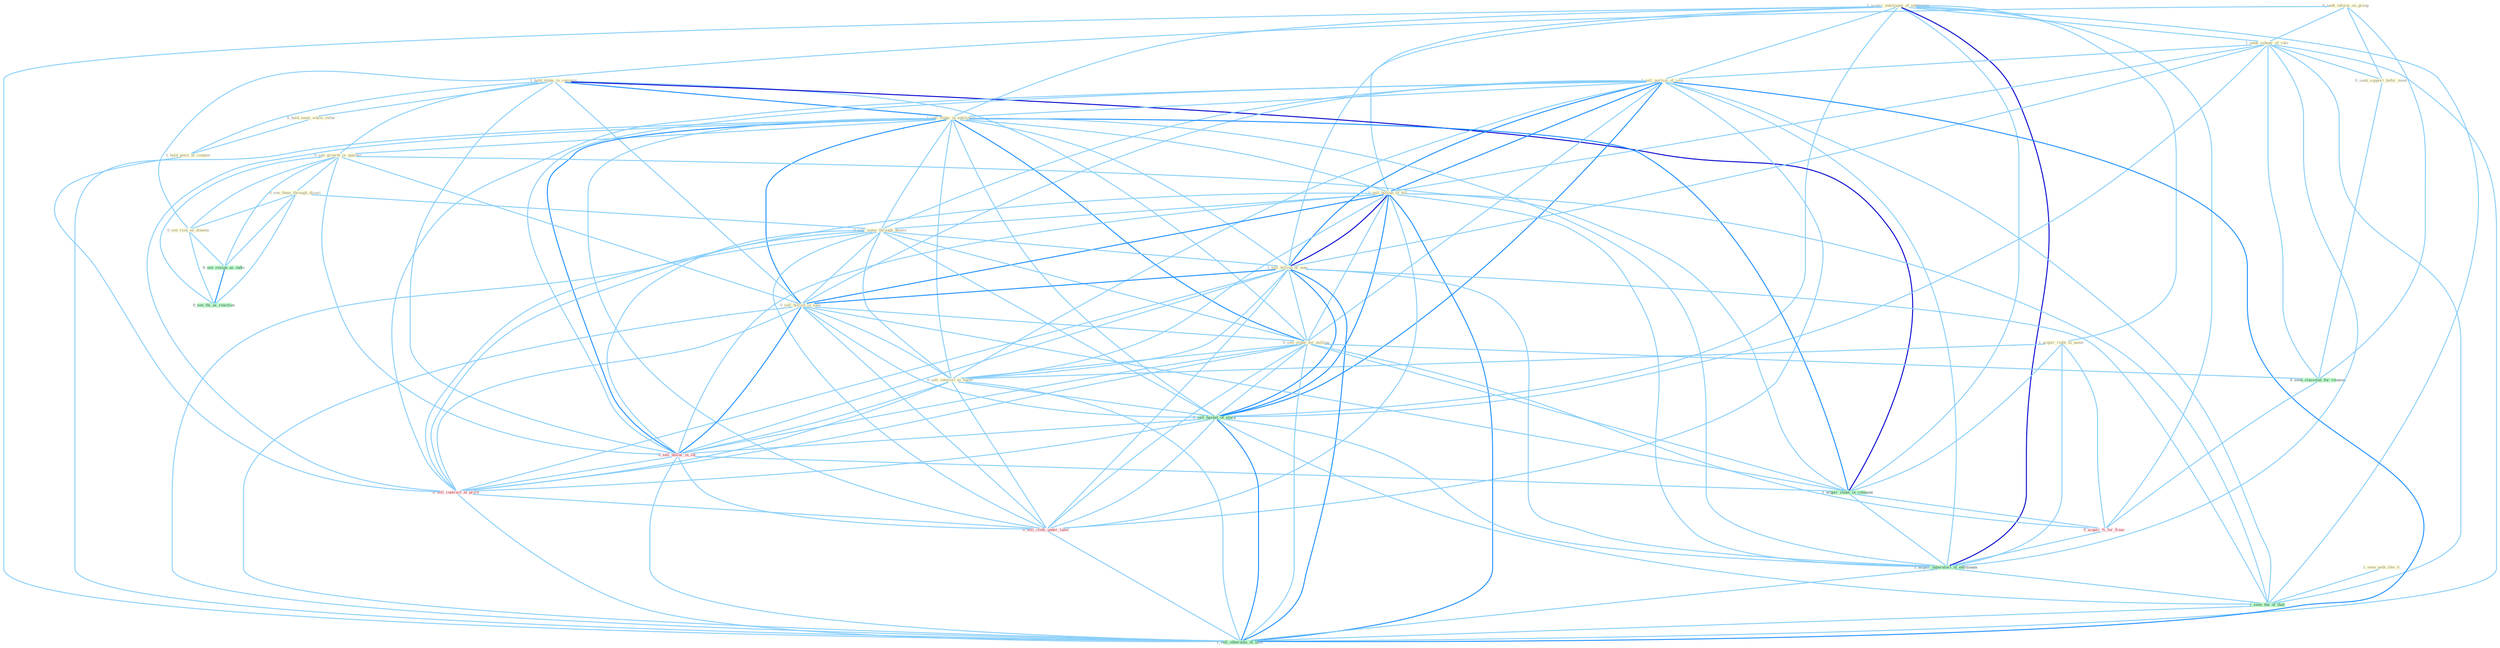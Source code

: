 Graph G{ 
    node
    [shape=polygon,style=filled,width=.5,height=.06,color="#BDFCC9",fixedsize=true,fontsize=4,
    fontcolor="#2f4f4f"];
    {node
    [color="#ffffe0", fontcolor="#8b7d6b"] "0_seek_inform_on_group " "1_acquir_entitynam_of_entitynam " "1_hold_stake_in_compani " "1_seek_rehear_of_rule " "1_sell_portion_of_issu " "1_sell_stake_in_entitynam " "0_hold_meet_while_refus " "0_see_growth_in_quarter " "0_see_them_through_disast " "1_sell_billion_of_bill " "0_sell_some_through_dealer " "1_acquir_right_to_name " "1_sell_billion_of_note " "0_sell_billion_in_sale " "1_hold_posit_at_counter " "0_see_risk_on_dimens " "0_sell_stake_for_million " "0_sell_interest_to_buyer " "1_seen_noth_like_it " "0_seek_support_befor_meet "}
{node [color="#fff0f5", fontcolor="#b22222"] "0_sell_dollar_in_lot " "0_acquir_%_for_franc " "0_sell_contract_at_price " "0_sell_cloth_under_label "}
edge [color="#B0E2FF"];

	"0_seek_inform_on_group " -- "1_seek_rehear_of_rule " [w="1", color="#87cefa" ];
	"0_seek_inform_on_group " -- "0_see_risk_on_dimens " [w="1", color="#87cefa" ];
	"0_seek_inform_on_group " -- "0_seek_support_befor_meet " [w="1", color="#87cefa" ];
	"0_seek_inform_on_group " -- "0_seek_classmat_for_reunion " [w="1", color="#87cefa" ];
	"1_acquir_entitynam_of_entitynam " -- "1_seek_rehear_of_rule " [w="1", color="#87cefa" ];
	"1_acquir_entitynam_of_entitynam " -- "1_sell_portion_of_issu " [w="1", color="#87cefa" ];
	"1_acquir_entitynam_of_entitynam " -- "1_sell_stake_in_entitynam " [w="1", color="#87cefa" ];
	"1_acquir_entitynam_of_entitynam " -- "1_sell_billion_of_bill " [w="1", color="#87cefa" ];
	"1_acquir_entitynam_of_entitynam " -- "1_acquir_right_to_name " [w="1", color="#87cefa" ];
	"1_acquir_entitynam_of_entitynam " -- "1_sell_billion_of_note " [w="1", color="#87cefa" ];
	"1_acquir_entitynam_of_entitynam " -- "1_sell_basket_of_stock " [w="1", color="#87cefa" ];
	"1_acquir_entitynam_of_entitynam " -- "1_acquir_stake_in_compani " [w="1", color="#87cefa" ];
	"1_acquir_entitynam_of_entitynam " -- "0_acquir_%_for_franc " [w="1", color="#87cefa" ];
	"1_acquir_entitynam_of_entitynam " -- "1_acquir_laboratori_of_entitynam " [w="3", color="#0000cd" , len=0.6];
	"1_acquir_entitynam_of_entitynam " -- "1_seen_the_of_that " [w="1", color="#87cefa" ];
	"1_acquir_entitynam_of_entitynam " -- "1_sell_othernum_of_offic " [w="1", color="#87cefa" ];
	"1_hold_stake_in_compani " -- "1_sell_stake_in_entitynam " [w="2", color="#1e90ff" , len=0.8];
	"1_hold_stake_in_compani " -- "0_hold_meet_while_refus " [w="1", color="#87cefa" ];
	"1_hold_stake_in_compani " -- "0_see_growth_in_quarter " [w="1", color="#87cefa" ];
	"1_hold_stake_in_compani " -- "0_sell_billion_in_sale " [w="1", color="#87cefa" ];
	"1_hold_stake_in_compani " -- "1_hold_posit_at_counter " [w="1", color="#87cefa" ];
	"1_hold_stake_in_compani " -- "0_sell_stake_for_million " [w="1", color="#87cefa" ];
	"1_hold_stake_in_compani " -- "0_sell_dollar_in_lot " [w="1", color="#87cefa" ];
	"1_hold_stake_in_compani " -- "1_acquir_stake_in_compani " [w="3", color="#0000cd" , len=0.6];
	"1_seek_rehear_of_rule " -- "1_sell_portion_of_issu " [w="1", color="#87cefa" ];
	"1_seek_rehear_of_rule " -- "1_sell_billion_of_bill " [w="1", color="#87cefa" ];
	"1_seek_rehear_of_rule " -- "1_sell_billion_of_note " [w="1", color="#87cefa" ];
	"1_seek_rehear_of_rule " -- "0_seek_support_befor_meet " [w="1", color="#87cefa" ];
	"1_seek_rehear_of_rule " -- "0_seek_classmat_for_reunion " [w="1", color="#87cefa" ];
	"1_seek_rehear_of_rule " -- "1_sell_basket_of_stock " [w="1", color="#87cefa" ];
	"1_seek_rehear_of_rule " -- "1_acquir_laboratori_of_entitynam " [w="1", color="#87cefa" ];
	"1_seek_rehear_of_rule " -- "1_seen_the_of_that " [w="1", color="#87cefa" ];
	"1_seek_rehear_of_rule " -- "1_sell_othernum_of_offic " [w="1", color="#87cefa" ];
	"1_sell_portion_of_issu " -- "1_sell_stake_in_entitynam " [w="1", color="#87cefa" ];
	"1_sell_portion_of_issu " -- "1_sell_billion_of_bill " [w="2", color="#1e90ff" , len=0.8];
	"1_sell_portion_of_issu " -- "0_sell_some_through_dealer " [w="1", color="#87cefa" ];
	"1_sell_portion_of_issu " -- "1_sell_billion_of_note " [w="2", color="#1e90ff" , len=0.8];
	"1_sell_portion_of_issu " -- "0_sell_billion_in_sale " [w="1", color="#87cefa" ];
	"1_sell_portion_of_issu " -- "0_sell_stake_for_million " [w="1", color="#87cefa" ];
	"1_sell_portion_of_issu " -- "0_sell_interest_to_buyer " [w="1", color="#87cefa" ];
	"1_sell_portion_of_issu " -- "1_sell_basket_of_stock " [w="2", color="#1e90ff" , len=0.8];
	"1_sell_portion_of_issu " -- "0_sell_dollar_in_lot " [w="1", color="#87cefa" ];
	"1_sell_portion_of_issu " -- "0_sell_contract_at_price " [w="1", color="#87cefa" ];
	"1_sell_portion_of_issu " -- "1_acquir_laboratori_of_entitynam " [w="1", color="#87cefa" ];
	"1_sell_portion_of_issu " -- "0_sell_cloth_under_label " [w="1", color="#87cefa" ];
	"1_sell_portion_of_issu " -- "1_seen_the_of_that " [w="1", color="#87cefa" ];
	"1_sell_portion_of_issu " -- "1_sell_othernum_of_offic " [w="2", color="#1e90ff" , len=0.8];
	"1_sell_stake_in_entitynam " -- "0_see_growth_in_quarter " [w="1", color="#87cefa" ];
	"1_sell_stake_in_entitynam " -- "1_sell_billion_of_bill " [w="1", color="#87cefa" ];
	"1_sell_stake_in_entitynam " -- "0_sell_some_through_dealer " [w="1", color="#87cefa" ];
	"1_sell_stake_in_entitynam " -- "1_sell_billion_of_note " [w="1", color="#87cefa" ];
	"1_sell_stake_in_entitynam " -- "0_sell_billion_in_sale " [w="2", color="#1e90ff" , len=0.8];
	"1_sell_stake_in_entitynam " -- "0_sell_stake_for_million " [w="2", color="#1e90ff" , len=0.8];
	"1_sell_stake_in_entitynam " -- "0_sell_interest_to_buyer " [w="1", color="#87cefa" ];
	"1_sell_stake_in_entitynam " -- "1_sell_basket_of_stock " [w="1", color="#87cefa" ];
	"1_sell_stake_in_entitynam " -- "0_sell_dollar_in_lot " [w="2", color="#1e90ff" , len=0.8];
	"1_sell_stake_in_entitynam " -- "1_acquir_stake_in_compani " [w="2", color="#1e90ff" , len=0.8];
	"1_sell_stake_in_entitynam " -- "0_sell_contract_at_price " [w="1", color="#87cefa" ];
	"1_sell_stake_in_entitynam " -- "1_acquir_laboratori_of_entitynam " [w="1", color="#87cefa" ];
	"1_sell_stake_in_entitynam " -- "0_sell_cloth_under_label " [w="1", color="#87cefa" ];
	"1_sell_stake_in_entitynam " -- "1_sell_othernum_of_offic " [w="1", color="#87cefa" ];
	"0_hold_meet_while_refus " -- "1_hold_posit_at_counter " [w="1", color="#87cefa" ];
	"0_see_growth_in_quarter " -- "0_see_them_through_disast " [w="1", color="#87cefa" ];
	"0_see_growth_in_quarter " -- "0_sell_billion_in_sale " [w="1", color="#87cefa" ];
	"0_see_growth_in_quarter " -- "0_see_risk_on_dimens " [w="1", color="#87cefa" ];
	"0_see_growth_in_quarter " -- "0_sell_dollar_in_lot " [w="1", color="#87cefa" ];
	"0_see_growth_in_quarter " -- "0_see_resign_as_indic " [w="1", color="#87cefa" ];
	"0_see_growth_in_quarter " -- "1_acquir_stake_in_compani " [w="1", color="#87cefa" ];
	"0_see_growth_in_quarter " -- "0_see_thi_as_reaction " [w="1", color="#87cefa" ];
	"0_see_them_through_disast " -- "0_sell_some_through_dealer " [w="1", color="#87cefa" ];
	"0_see_them_through_disast " -- "0_see_risk_on_dimens " [w="1", color="#87cefa" ];
	"0_see_them_through_disast " -- "0_see_resign_as_indic " [w="1", color="#87cefa" ];
	"0_see_them_through_disast " -- "0_see_thi_as_reaction " [w="1", color="#87cefa" ];
	"1_sell_billion_of_bill " -- "0_sell_some_through_dealer " [w="1", color="#87cefa" ];
	"1_sell_billion_of_bill " -- "1_sell_billion_of_note " [w="3", color="#0000cd" , len=0.6];
	"1_sell_billion_of_bill " -- "0_sell_billion_in_sale " [w="2", color="#1e90ff" , len=0.8];
	"1_sell_billion_of_bill " -- "0_sell_stake_for_million " [w="1", color="#87cefa" ];
	"1_sell_billion_of_bill " -- "0_sell_interest_to_buyer " [w="1", color="#87cefa" ];
	"1_sell_billion_of_bill " -- "1_sell_basket_of_stock " [w="2", color="#1e90ff" , len=0.8];
	"1_sell_billion_of_bill " -- "0_sell_dollar_in_lot " [w="1", color="#87cefa" ];
	"1_sell_billion_of_bill " -- "0_sell_contract_at_price " [w="1", color="#87cefa" ];
	"1_sell_billion_of_bill " -- "1_acquir_laboratori_of_entitynam " [w="1", color="#87cefa" ];
	"1_sell_billion_of_bill " -- "0_sell_cloth_under_label " [w="1", color="#87cefa" ];
	"1_sell_billion_of_bill " -- "1_seen_the_of_that " [w="1", color="#87cefa" ];
	"1_sell_billion_of_bill " -- "1_sell_othernum_of_offic " [w="2", color="#1e90ff" , len=0.8];
	"0_sell_some_through_dealer " -- "1_sell_billion_of_note " [w="1", color="#87cefa" ];
	"0_sell_some_through_dealer " -- "0_sell_billion_in_sale " [w="1", color="#87cefa" ];
	"0_sell_some_through_dealer " -- "0_sell_stake_for_million " [w="1", color="#87cefa" ];
	"0_sell_some_through_dealer " -- "0_sell_interest_to_buyer " [w="1", color="#87cefa" ];
	"0_sell_some_through_dealer " -- "1_sell_basket_of_stock " [w="1", color="#87cefa" ];
	"0_sell_some_through_dealer " -- "0_sell_dollar_in_lot " [w="1", color="#87cefa" ];
	"0_sell_some_through_dealer " -- "0_sell_contract_at_price " [w="1", color="#87cefa" ];
	"0_sell_some_through_dealer " -- "0_sell_cloth_under_label " [w="1", color="#87cefa" ];
	"0_sell_some_through_dealer " -- "1_sell_othernum_of_offic " [w="1", color="#87cefa" ];
	"1_acquir_right_to_name " -- "0_sell_interest_to_buyer " [w="1", color="#87cefa" ];
	"1_acquir_right_to_name " -- "1_acquir_stake_in_compani " [w="1", color="#87cefa" ];
	"1_acquir_right_to_name " -- "0_acquir_%_for_franc " [w="1", color="#87cefa" ];
	"1_acquir_right_to_name " -- "1_acquir_laboratori_of_entitynam " [w="1", color="#87cefa" ];
	"1_sell_billion_of_note " -- "0_sell_billion_in_sale " [w="2", color="#1e90ff" , len=0.8];
	"1_sell_billion_of_note " -- "0_sell_stake_for_million " [w="1", color="#87cefa" ];
	"1_sell_billion_of_note " -- "0_sell_interest_to_buyer " [w="1", color="#87cefa" ];
	"1_sell_billion_of_note " -- "1_sell_basket_of_stock " [w="2", color="#1e90ff" , len=0.8];
	"1_sell_billion_of_note " -- "0_sell_dollar_in_lot " [w="1", color="#87cefa" ];
	"1_sell_billion_of_note " -- "0_sell_contract_at_price " [w="1", color="#87cefa" ];
	"1_sell_billion_of_note " -- "1_acquir_laboratori_of_entitynam " [w="1", color="#87cefa" ];
	"1_sell_billion_of_note " -- "0_sell_cloth_under_label " [w="1", color="#87cefa" ];
	"1_sell_billion_of_note " -- "1_seen_the_of_that " [w="1", color="#87cefa" ];
	"1_sell_billion_of_note " -- "1_sell_othernum_of_offic " [w="2", color="#1e90ff" , len=0.8];
	"0_sell_billion_in_sale " -- "0_sell_stake_for_million " [w="1", color="#87cefa" ];
	"0_sell_billion_in_sale " -- "0_sell_interest_to_buyer " [w="1", color="#87cefa" ];
	"0_sell_billion_in_sale " -- "1_sell_basket_of_stock " [w="1", color="#87cefa" ];
	"0_sell_billion_in_sale " -- "0_sell_dollar_in_lot " [w="2", color="#1e90ff" , len=0.8];
	"0_sell_billion_in_sale " -- "1_acquir_stake_in_compani " [w="1", color="#87cefa" ];
	"0_sell_billion_in_sale " -- "0_sell_contract_at_price " [w="1", color="#87cefa" ];
	"0_sell_billion_in_sale " -- "0_sell_cloth_under_label " [w="1", color="#87cefa" ];
	"0_sell_billion_in_sale " -- "1_sell_othernum_of_offic " [w="1", color="#87cefa" ];
	"1_hold_posit_at_counter " -- "0_sell_contract_at_price " [w="1", color="#87cefa" ];
	"0_see_risk_on_dimens " -- "0_see_resign_as_indic " [w="1", color="#87cefa" ];
	"0_see_risk_on_dimens " -- "0_see_thi_as_reaction " [w="1", color="#87cefa" ];
	"0_sell_stake_for_million " -- "0_sell_interest_to_buyer " [w="1", color="#87cefa" ];
	"0_sell_stake_for_million " -- "0_seek_classmat_for_reunion " [w="1", color="#87cefa" ];
	"0_sell_stake_for_million " -- "1_sell_basket_of_stock " [w="1", color="#87cefa" ];
	"0_sell_stake_for_million " -- "0_sell_dollar_in_lot " [w="1", color="#87cefa" ];
	"0_sell_stake_for_million " -- "1_acquir_stake_in_compani " [w="1", color="#87cefa" ];
	"0_sell_stake_for_million " -- "0_acquir_%_for_franc " [w="1", color="#87cefa" ];
	"0_sell_stake_for_million " -- "0_sell_contract_at_price " [w="1", color="#87cefa" ];
	"0_sell_stake_for_million " -- "0_sell_cloth_under_label " [w="1", color="#87cefa" ];
	"0_sell_stake_for_million " -- "1_sell_othernum_of_offic " [w="1", color="#87cefa" ];
	"0_sell_interest_to_buyer " -- "1_sell_basket_of_stock " [w="1", color="#87cefa" ];
	"0_sell_interest_to_buyer " -- "0_sell_dollar_in_lot " [w="1", color="#87cefa" ];
	"0_sell_interest_to_buyer " -- "0_sell_contract_at_price " [w="1", color="#87cefa" ];
	"0_sell_interest_to_buyer " -- "0_sell_cloth_under_label " [w="1", color="#87cefa" ];
	"0_sell_interest_to_buyer " -- "1_sell_othernum_of_offic " [w="1", color="#87cefa" ];
	"1_seen_noth_like_it " -- "1_seen_the_of_that " [w="1", color="#87cefa" ];
	"0_seek_support_befor_meet " -- "0_seek_classmat_for_reunion " [w="1", color="#87cefa" ];
	"0_seek_classmat_for_reunion " -- "0_acquir_%_for_franc " [w="1", color="#87cefa" ];
	"1_sell_basket_of_stock " -- "0_sell_dollar_in_lot " [w="1", color="#87cefa" ];
	"1_sell_basket_of_stock " -- "0_sell_contract_at_price " [w="1", color="#87cefa" ];
	"1_sell_basket_of_stock " -- "1_acquir_laboratori_of_entitynam " [w="1", color="#87cefa" ];
	"1_sell_basket_of_stock " -- "0_sell_cloth_under_label " [w="1", color="#87cefa" ];
	"1_sell_basket_of_stock " -- "1_seen_the_of_that " [w="1", color="#87cefa" ];
	"1_sell_basket_of_stock " -- "1_sell_othernum_of_offic " [w="2", color="#1e90ff" , len=0.8];
	"0_sell_dollar_in_lot " -- "1_acquir_stake_in_compani " [w="1", color="#87cefa" ];
	"0_sell_dollar_in_lot " -- "0_sell_contract_at_price " [w="1", color="#87cefa" ];
	"0_sell_dollar_in_lot " -- "0_sell_cloth_under_label " [w="1", color="#87cefa" ];
	"0_sell_dollar_in_lot " -- "1_sell_othernum_of_offic " [w="1", color="#87cefa" ];
	"0_see_resign_as_indic " -- "0_see_thi_as_reaction " [w="2", color="#1e90ff" , len=0.8];
	"1_acquir_stake_in_compani " -- "0_acquir_%_for_franc " [w="1", color="#87cefa" ];
	"1_acquir_stake_in_compani " -- "1_acquir_laboratori_of_entitynam " [w="1", color="#87cefa" ];
	"0_acquir_%_for_franc " -- "1_acquir_laboratori_of_entitynam " [w="1", color="#87cefa" ];
	"0_sell_contract_at_price " -- "0_sell_cloth_under_label " [w="1", color="#87cefa" ];
	"0_sell_contract_at_price " -- "1_sell_othernum_of_offic " [w="1", color="#87cefa" ];
	"1_acquir_laboratori_of_entitynam " -- "1_seen_the_of_that " [w="1", color="#87cefa" ];
	"1_acquir_laboratori_of_entitynam " -- "1_sell_othernum_of_offic " [w="1", color="#87cefa" ];
	"0_sell_cloth_under_label " -- "1_sell_othernum_of_offic " [w="1", color="#87cefa" ];
	"1_seen_the_of_that " -- "1_sell_othernum_of_offic " [w="1", color="#87cefa" ];
}